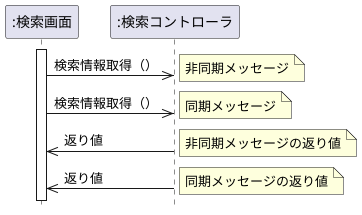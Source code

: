 @startuml 図4-4 同期メッセージと非同期メッセージ
 hide footbox
skinparam style strictuml /' 厳密なUMLに準拠する'/
participant ":検索画面" as seach
participant ":検索コントローラ" as control

activate seach
seach ->> control: 検索情報取得（）
note right: 非同期メッセージ

seach ->> control: 検索情報取得（）
note right: 同期メッセージ


seach <<- control: 返り値
note right: 非同期メッセージの返り値

seach <<- control: 返り値
note right: 同期メッセージの返り値

@enduml
